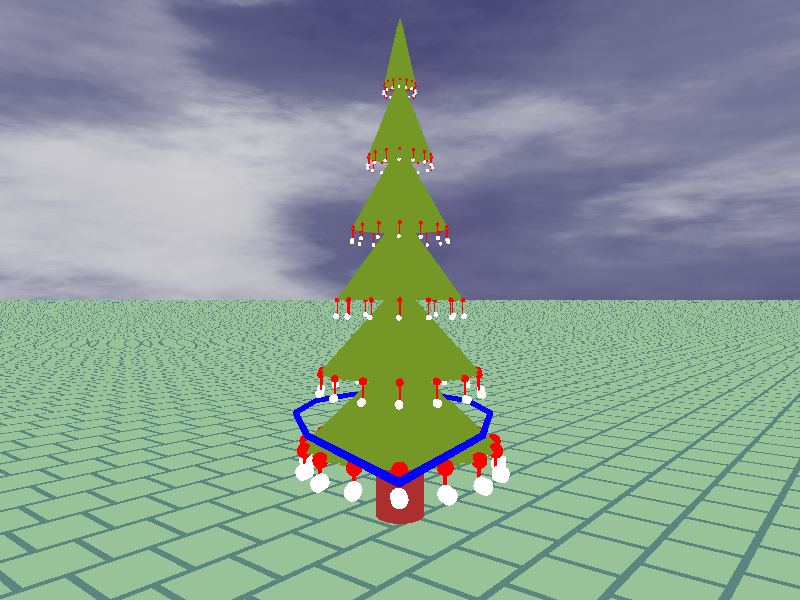 #include "shapes.inc"
#include "colors.inc"
#include "textures.inc"
#include "woods.inc"
#include "glass.inc"
#include "metals.inc"
#include "functions.inc"
#include "stones1.inc"
#include "skies.inc"

#declare Pi = 3.141592653589793384626;

#declare axe=0;
#declare lumpoint=10;
#declare Start=0;
#declare End=2*Pi;
#declare My_Clock=Start+(End-Start)*clock;
#declare sca=25;  

camera{   
    location <0.1*sca,1*sca,9>
    look_at <0,0,9>
    sky <0,0,1>
    right <-image_width/image_height,0,0>
}
    
light_source { <-17,0,0> color Magenta }
light_source { <0,0,0> color White }
light_source { <0,0,0> color rgb <0.75,0.5,0.59>spotlight radius 2 falloff 10 tightness 10 point_at <10,0,0>}
light_source { <0,10,0> color rgb <0.5,0.5,0.49>}
light_source { <10,10,10> color rgb <0.825,0.5,0.9>}                                                         
light_source { <0,0,0> color Red }
light_source { <0,0,0> color Green }
light_source { <10,10,10> color rgb <0.5,0.25,0.49>} 

#declare use_phot=0;
#declare use_area=0;

background {White}

global_settings{
    max_trace_level 60
    ambient_light 1.00
    assumed_gamma 2.0
    #if (use_phot)
        spacing .025
        autostop 0
    }
    #end
}

#declare ciel=1;
#if (ciel)
    sky_sphere {S_Cloud5 rotate <90,0.051, 1>}
#end  

//sol
plane{
    -z 150
    material{  
        texture{
            pigment{  
            
                brick color  GreenCopper,
                color PaleGreen mortar 5 brick_size 50        
                //color White             
            } 
            finish{
                phong 0.8
                ambient 0.85
                diffuse 0.
                reflection 0.2                  
            }
        } 
        interior{ 
            ior 1.333 
            fade_distance 1
            fade_power 1
            fade_color <0,0.0,0>
            caustics 2.5
        }
    }
    rotate <0,0,45>
}  

///////// SAPIN

#declare hauteurTronc = 3; 
#declare rayonTronc = 3;
#declare rTronc = 1;
#declare nbEtageBranches=6;
#declare rayonCone=4;
#declare i=0; 
#declare nbBoulesSapin=15; 
#declare nbCylindreSapin=15;
#declare rayonBoulesSapin=0.3;  
#declare rotation = (2*Pi/nbBoulesSapin)+1.05;  //pour placer les boules au milieu des branches
                   
                   
#declare P0=<rayonCone,rayonCone>;
#declare P1=<1,1>;
#declare P2=<0.5,0.5>;
#declare P3=<(rayonCone*(1-i/nbEtageBranches)),(rayonCone*(1-i/nbEtageBranches))>;  
#declare rayonGuirlande = 0.1;

#declare tab1=array[4];
#declare tab1[0]=P0;
#declare tab1[1]=P1;
#declare tab1[2]=P2;
#declare tab1[3]=P3;  
        
#declare c=0;   
#declare n=10;    
#declare tabPt=array[n+1];     
     
#declare p=0;  
#declare monEtage=0;  
#declare rayonGuirlande = 0.1;              
               
                        
#declare monSapin=object
{
    union{ 
        /////////////////////////////TRONC
                                      
        cylinder{ 
            <0,0,0>
            <0,0,hauteurTronc>
            rTronc 
             pigment {    
               color Brown
            }               
        }
           
         
       
       #while(i<nbEtageBranches) 
                            
            union
            {
                 difference
                 {   
                    ///////////////////////////////////Branches
                    cone
                    { 
                         <0,0,hauteurTronc+(i*3)> (rayonCone*(1-i/nbEtageBranches))
                         <0,0,hauteurTronc+(i+1)*3> ((1-(i+1)/nbEtageBranches))
                    } 
                    
                    //STRIES DES BRANCHES
                    #declare j=0;
                    #while(j<nbCylindreSapin) 
                          
                        #declare rayonC=rayonCone*(1-i/nbEtageBranches);  
                        #declare rayonC2=(1-(1+i)/nbEtageBranches);                                  
                        #declare theta=2*Pi*j/nbCylindreSapin;                                
                        #declare monZ=hauteurTronc+i*rayonTronc;
                        #declare monZ2=hauteurTronc+(i+1)*rayonTronc; 
                          
                        cylinder  //pour faire les stries des branches
                        {    
                            <rayonC*cos (theta),rayonC*sin(theta),monZ>
                            <rayonC2*cos (theta),rayonC2*sin(theta),monZ2>                                 
                            ((1-(i)/nbEtageBranches))/6
                        }  
                        
                         
                        #declare j=j+1;
                    #end                          
                 
                    pigment
                    { 
                        //rgbt <0,0,0,1>
                        color MediumForestGreen
                    }
                 }
                 //Boules sur le sapin avec leur ficelles 
                 #declare k=0;                 
                                                            
                 #while(k<nbBoulesSapin)   
                 
                    #declare rayon=rayonCone*(1-i/nbEtageBranches); 
                    #declare monZ=i*nbEtageBranches;
                    #declare theta2=k*2*Pi/nbBoulesSapin + rotation;
                    
                    union{ 
                        sphere
                        {                           
                            <rayon*cos(theta2),rayon*sin(theta2),hauteurTronc+(monZ/2)>
                            rayonBoulesSapin/(i+1)
                                
                     
                        }   
                        cylinder
                        {                                                              
                            <rayon*cos(theta2),rayon*sin(theta2),hauteurTronc+(monZ/2)-0.45-(nbEtageBranches-i)/20>
                            <rayon*cos(theta2),rayon*sin(theta2),hauteurTronc+(monZ/2)>
                             rayonBoulesSapin/(i+1)/4
                             
                        } 
                         
                        lathe
                        {
                          linear_spline 
                          4 //nbr_Pt
                          <0.3/(i+1),0>, <0.3/(i+1),0.4/(i+1)>, <0,0.3/(i+1)>, <0,0.1/(i+1)>  
                          rotate<0,0,12*k>     
                          translate<rayon*cos(theta2)+0.09,rayon*sin(theta2)+0.5,hauteurTronc+(monZ/2)-0.45-(nbEtageBranches-i)/20> 
                          pigment {White transmit .5} 
                        }      
                         
                        pigment
                        {
                            rgb <255,0,0> 
                        }
                        finish
                        { phong 0.8 ambient 1 diffuse 0.5 reflection 0.5}   
                        
                                        
                    }
                       
                    
                    
                    #declare k=k+1;
                 #end //FIN WHILE BOULES SAPIN
            } 
           
            
            #declare i=i+1;
         #end
          }
}                        

     

                        
object{         
    monSapin
} 
        

//mesGuirlandes  ////////////////////////////////////////
/////////////////GUIRLANDE
                       
  

 
 #while (monEtage<nbEtageBranches)
      
    
    //#declare rayonC=rayonCone*(1-monEtage/nbEtageBranches);  
    //#declare rayonC2=(1-(1+monEtage)/nbEtageBranches);  
    #declare rayon=rayonCone*(1-monEtage/nbEtageBranches); 
    #declare monZ=monEtage*nbEtageBranches;
    #declare theta=monEtage*2*Pi/nbBoulesSapin + rotation;
            
    
  /*  #declare theta=p*2*Pi/nbEtageBranches;
    #declare P0=<1+monEtage,hauteurTronc+monEtage>;
    #declare P1=<8+monEtage, 8+monEtage>;
    #declare P2=<8+monEtage, -10+monEtage>;
    #declare P3=<0, 3+monEtage>;           */
    
     #declare theta2=monEtage*2*Pi/nbEtageBranches;
    #declare P0=<rayon*(monEtage+3) * cos(theta), rayon*(monEtage+3) * sin(theta)>;
    #declare P1=<rayon*(monEtage+3) * cos(theta+Pi/2), rayon*(monEtage+3) * sin(theta+Pi/2)-5>;
    #declare P2=<rayon*(monEtage+3) * cos(theta+3*Pi/2), rayon*(monEtage+3) * sin(theta+3*Pi/2)-5>;
    #declare P3=<rayon*(monEtage+3) * cos(theta+4*Pi/2), rayon*(monEtage+3) * sin(theta+4*Pi/2)>;
      
   
    
    #declare tab1[0]=P0;
    #declare tab1[1]=P1;
    #declare tab1[2]=P2;
    #declare tab1[3]=P3;
     
     /*lathe
     {
          bezier_spline 
          4 //nbr_Pt
          tab1[0],tab1[1],
          tab1[2],tab1[3]   
          translate < 1,3,hauteurTronc+monEtage>
          pigment {Green transmit .5} 
     } */
       
        
     #while (c<n+1)         
             
        #declare t0 = c/n;
                       
        #declare tabPt[c]=pow(1-t0,3)*tab1[0]+3*pow(1-t0,2)*t0*tab1[1]+3*(1-t0)*pow(t0,2)*tab1[2]+pow(t0,3)*tab1[3];
        #declare c=c+1;
     #end
       
     #while(p<n)            
           
            cylinder{
                tabPt[p] 
                tabPt[p+1] 
                rayonGuirlande   
                translate<0,0,hauteurTronc+(monZ/2)+2> //+p presque tourbillon x)
                pigment {color Blue}  
                }             
            #declare p=p+1;   
     
     #end
     #declare monEtage=monEtage+1; 
 #end
  
                                